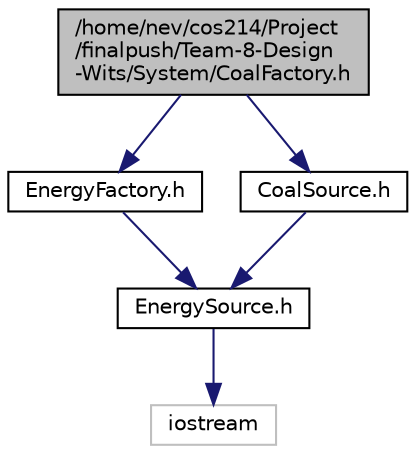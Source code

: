 digraph "/home/nev/cos214/Project/finalpush/Team-8-Design-Wits/System/CoalFactory.h"
{
 // LATEX_PDF_SIZE
  edge [fontname="Helvetica",fontsize="10",labelfontname="Helvetica",labelfontsize="10"];
  node [fontname="Helvetica",fontsize="10",shape=record];
  Node1 [label="/home/nev/cos214/Project\l/finalpush/Team-8-Design\l-Wits/System/CoalFactory.h",height=0.2,width=0.4,color="black", fillcolor="grey75", style="filled", fontcolor="black",tooltip="The header file for the CoalFactory class."];
  Node1 -> Node2 [color="midnightblue",fontsize="10",style="solid"];
  Node2 [label="EnergyFactory.h",height=0.2,width=0.4,color="black", fillcolor="white", style="filled",URL="$EnergyFactory_8h.html",tooltip="The header file for the EnergyFactory class."];
  Node2 -> Node3 [color="midnightblue",fontsize="10",style="solid"];
  Node3 [label="EnergySource.h",height=0.2,width=0.4,color="black", fillcolor="white", style="filled",URL="$EnergySource_8h.html",tooltip="The header file for the EnergySource class."];
  Node3 -> Node4 [color="midnightblue",fontsize="10",style="solid"];
  Node4 [label="iostream",height=0.2,width=0.4,color="grey75", fillcolor="white", style="filled",tooltip=" "];
  Node1 -> Node5 [color="midnightblue",fontsize="10",style="solid"];
  Node5 [label="CoalSource.h",height=0.2,width=0.4,color="black", fillcolor="white", style="filled",URL="$CoalSource_8h.html",tooltip="The header file for the CoalSource class."];
  Node5 -> Node3 [color="midnightblue",fontsize="10",style="solid"];
}
